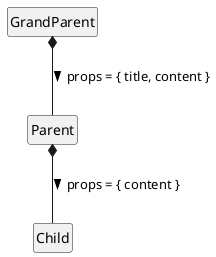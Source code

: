 @startuml
hide empty members
hide circle

GrandParent *-- Parent: props = { title, content } >
Parent *-- Child: props = { content } >
@enduml